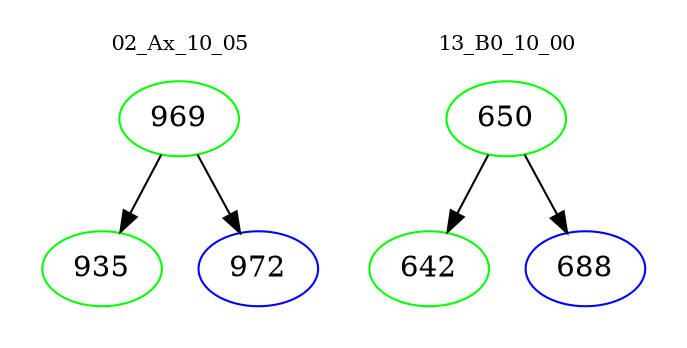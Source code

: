 digraph{
subgraph cluster_0 {
color = white
label = "02_Ax_10_05";
fontsize=10;
T0_969 [label="969", color="green"]
T0_969 -> T0_935 [color="black"]
T0_935 [label="935", color="green"]
T0_969 -> T0_972 [color="black"]
T0_972 [label="972", color="blue"]
}
subgraph cluster_1 {
color = white
label = "13_B0_10_00";
fontsize=10;
T1_650 [label="650", color="green"]
T1_650 -> T1_642 [color="black"]
T1_642 [label="642", color="green"]
T1_650 -> T1_688 [color="black"]
T1_688 [label="688", color="blue"]
}
}
